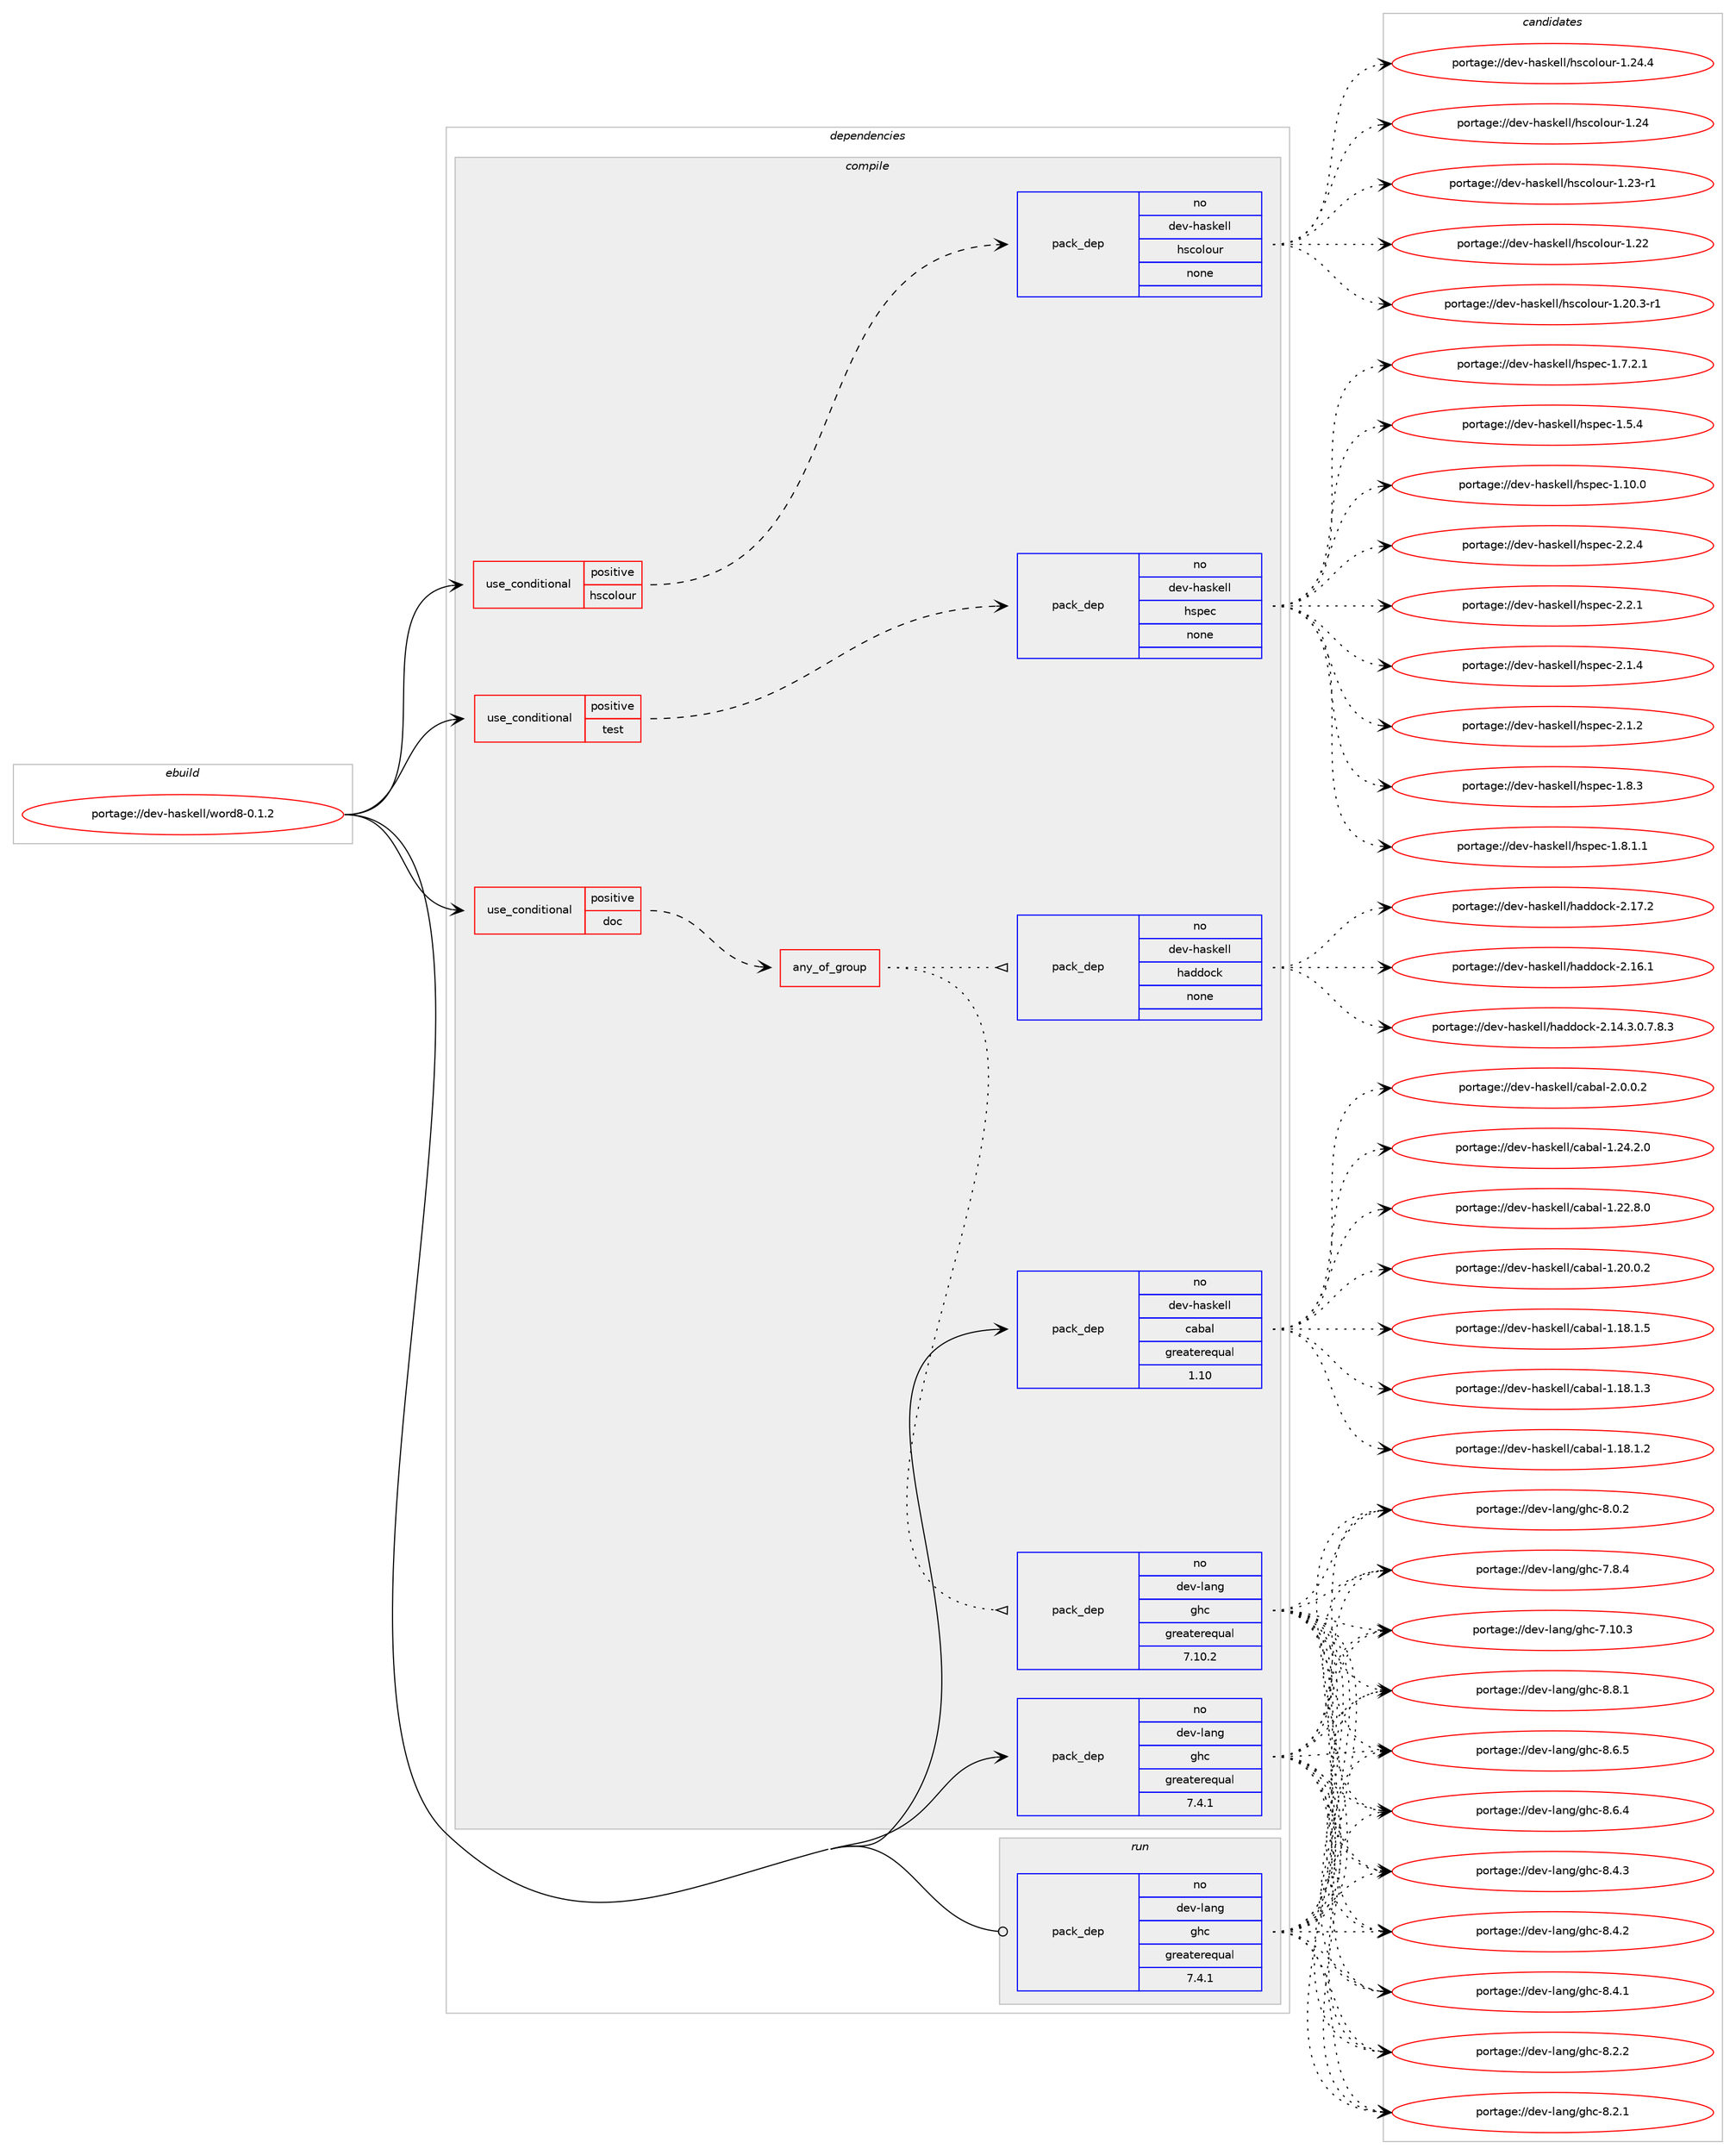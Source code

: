 digraph prolog {

# *************
# Graph options
# *************

newrank=true;
concentrate=true;
compound=true;
graph [rankdir=LR,fontname=Helvetica,fontsize=10,ranksep=1.5];#, ranksep=2.5, nodesep=0.2];
edge  [arrowhead=vee];
node  [fontname=Helvetica,fontsize=10];

# **********
# The ebuild
# **********

subgraph cluster_leftcol {
color=gray;
label=<<i>ebuild</i>>;
id [label="portage://dev-haskell/word8-0.1.2", color=red, width=4, href="../dev-haskell/word8-0.1.2.svg"];
}

# ****************
# The dependencies
# ****************

subgraph cluster_midcol {
color=gray;
label=<<i>dependencies</i>>;
subgraph cluster_compile {
fillcolor="#eeeeee";
style=filled;
label=<<i>compile</i>>;
subgraph cond131001 {
dependency538640 [label=<<TABLE BORDER="0" CELLBORDER="1" CELLSPACING="0" CELLPADDING="4"><TR><TD ROWSPAN="3" CELLPADDING="10">use_conditional</TD></TR><TR><TD>positive</TD></TR><TR><TD>doc</TD></TR></TABLE>>, shape=none, color=red];
subgraph any5478 {
dependency538641 [label=<<TABLE BORDER="0" CELLBORDER="1" CELLSPACING="0" CELLPADDING="4"><TR><TD CELLPADDING="10">any_of_group</TD></TR></TABLE>>, shape=none, color=red];subgraph pack401924 {
dependency538642 [label=<<TABLE BORDER="0" CELLBORDER="1" CELLSPACING="0" CELLPADDING="4" WIDTH="220"><TR><TD ROWSPAN="6" CELLPADDING="30">pack_dep</TD></TR><TR><TD WIDTH="110">no</TD></TR><TR><TD>dev-haskell</TD></TR><TR><TD>haddock</TD></TR><TR><TD>none</TD></TR><TR><TD></TD></TR></TABLE>>, shape=none, color=blue];
}
dependency538641:e -> dependency538642:w [weight=20,style="dotted",arrowhead="oinv"];
subgraph pack401925 {
dependency538643 [label=<<TABLE BORDER="0" CELLBORDER="1" CELLSPACING="0" CELLPADDING="4" WIDTH="220"><TR><TD ROWSPAN="6" CELLPADDING="30">pack_dep</TD></TR><TR><TD WIDTH="110">no</TD></TR><TR><TD>dev-lang</TD></TR><TR><TD>ghc</TD></TR><TR><TD>greaterequal</TD></TR><TR><TD>7.10.2</TD></TR></TABLE>>, shape=none, color=blue];
}
dependency538641:e -> dependency538643:w [weight=20,style="dotted",arrowhead="oinv"];
}
dependency538640:e -> dependency538641:w [weight=20,style="dashed",arrowhead="vee"];
}
id:e -> dependency538640:w [weight=20,style="solid",arrowhead="vee"];
subgraph cond131002 {
dependency538644 [label=<<TABLE BORDER="0" CELLBORDER="1" CELLSPACING="0" CELLPADDING="4"><TR><TD ROWSPAN="3" CELLPADDING="10">use_conditional</TD></TR><TR><TD>positive</TD></TR><TR><TD>hscolour</TD></TR></TABLE>>, shape=none, color=red];
subgraph pack401926 {
dependency538645 [label=<<TABLE BORDER="0" CELLBORDER="1" CELLSPACING="0" CELLPADDING="4" WIDTH="220"><TR><TD ROWSPAN="6" CELLPADDING="30">pack_dep</TD></TR><TR><TD WIDTH="110">no</TD></TR><TR><TD>dev-haskell</TD></TR><TR><TD>hscolour</TD></TR><TR><TD>none</TD></TR><TR><TD></TD></TR></TABLE>>, shape=none, color=blue];
}
dependency538644:e -> dependency538645:w [weight=20,style="dashed",arrowhead="vee"];
}
id:e -> dependency538644:w [weight=20,style="solid",arrowhead="vee"];
subgraph cond131003 {
dependency538646 [label=<<TABLE BORDER="0" CELLBORDER="1" CELLSPACING="0" CELLPADDING="4"><TR><TD ROWSPAN="3" CELLPADDING="10">use_conditional</TD></TR><TR><TD>positive</TD></TR><TR><TD>test</TD></TR></TABLE>>, shape=none, color=red];
subgraph pack401927 {
dependency538647 [label=<<TABLE BORDER="0" CELLBORDER="1" CELLSPACING="0" CELLPADDING="4" WIDTH="220"><TR><TD ROWSPAN="6" CELLPADDING="30">pack_dep</TD></TR><TR><TD WIDTH="110">no</TD></TR><TR><TD>dev-haskell</TD></TR><TR><TD>hspec</TD></TR><TR><TD>none</TD></TR><TR><TD></TD></TR></TABLE>>, shape=none, color=blue];
}
dependency538646:e -> dependency538647:w [weight=20,style="dashed",arrowhead="vee"];
}
id:e -> dependency538646:w [weight=20,style="solid",arrowhead="vee"];
subgraph pack401928 {
dependency538648 [label=<<TABLE BORDER="0" CELLBORDER="1" CELLSPACING="0" CELLPADDING="4" WIDTH="220"><TR><TD ROWSPAN="6" CELLPADDING="30">pack_dep</TD></TR><TR><TD WIDTH="110">no</TD></TR><TR><TD>dev-haskell</TD></TR><TR><TD>cabal</TD></TR><TR><TD>greaterequal</TD></TR><TR><TD>1.10</TD></TR></TABLE>>, shape=none, color=blue];
}
id:e -> dependency538648:w [weight=20,style="solid",arrowhead="vee"];
subgraph pack401929 {
dependency538649 [label=<<TABLE BORDER="0" CELLBORDER="1" CELLSPACING="0" CELLPADDING="4" WIDTH="220"><TR><TD ROWSPAN="6" CELLPADDING="30">pack_dep</TD></TR><TR><TD WIDTH="110">no</TD></TR><TR><TD>dev-lang</TD></TR><TR><TD>ghc</TD></TR><TR><TD>greaterequal</TD></TR><TR><TD>7.4.1</TD></TR></TABLE>>, shape=none, color=blue];
}
id:e -> dependency538649:w [weight=20,style="solid",arrowhead="vee"];
}
subgraph cluster_compileandrun {
fillcolor="#eeeeee";
style=filled;
label=<<i>compile and run</i>>;
}
subgraph cluster_run {
fillcolor="#eeeeee";
style=filled;
label=<<i>run</i>>;
subgraph pack401930 {
dependency538650 [label=<<TABLE BORDER="0" CELLBORDER="1" CELLSPACING="0" CELLPADDING="4" WIDTH="220"><TR><TD ROWSPAN="6" CELLPADDING="30">pack_dep</TD></TR><TR><TD WIDTH="110">no</TD></TR><TR><TD>dev-lang</TD></TR><TR><TD>ghc</TD></TR><TR><TD>greaterequal</TD></TR><TR><TD>7.4.1</TD></TR></TABLE>>, shape=none, color=blue];
}
id:e -> dependency538650:w [weight=20,style="solid",arrowhead="odot"];
}
}

# **************
# The candidates
# **************

subgraph cluster_choices {
rank=same;
color=gray;
label=<<i>candidates</i>>;

subgraph choice401924 {
color=black;
nodesep=1;
choice100101118451049711510710110810847104971001001119910745504649554650 [label="portage://dev-haskell/haddock-2.17.2", color=red, width=4,href="../dev-haskell/haddock-2.17.2.svg"];
choice100101118451049711510710110810847104971001001119910745504649544649 [label="portage://dev-haskell/haddock-2.16.1", color=red, width=4,href="../dev-haskell/haddock-2.16.1.svg"];
choice1001011184510497115107101108108471049710010011199107455046495246514648465546564651 [label="portage://dev-haskell/haddock-2.14.3.0.7.8.3", color=red, width=4,href="../dev-haskell/haddock-2.14.3.0.7.8.3.svg"];
dependency538642:e -> choice100101118451049711510710110810847104971001001119910745504649554650:w [style=dotted,weight="100"];
dependency538642:e -> choice100101118451049711510710110810847104971001001119910745504649544649:w [style=dotted,weight="100"];
dependency538642:e -> choice1001011184510497115107101108108471049710010011199107455046495246514648465546564651:w [style=dotted,weight="100"];
}
subgraph choice401925 {
color=black;
nodesep=1;
choice10010111845108971101034710310499455646564649 [label="portage://dev-lang/ghc-8.8.1", color=red, width=4,href="../dev-lang/ghc-8.8.1.svg"];
choice10010111845108971101034710310499455646544653 [label="portage://dev-lang/ghc-8.6.5", color=red, width=4,href="../dev-lang/ghc-8.6.5.svg"];
choice10010111845108971101034710310499455646544652 [label="portage://dev-lang/ghc-8.6.4", color=red, width=4,href="../dev-lang/ghc-8.6.4.svg"];
choice10010111845108971101034710310499455646524651 [label="portage://dev-lang/ghc-8.4.3", color=red, width=4,href="../dev-lang/ghc-8.4.3.svg"];
choice10010111845108971101034710310499455646524650 [label="portage://dev-lang/ghc-8.4.2", color=red, width=4,href="../dev-lang/ghc-8.4.2.svg"];
choice10010111845108971101034710310499455646524649 [label="portage://dev-lang/ghc-8.4.1", color=red, width=4,href="../dev-lang/ghc-8.4.1.svg"];
choice10010111845108971101034710310499455646504650 [label="portage://dev-lang/ghc-8.2.2", color=red, width=4,href="../dev-lang/ghc-8.2.2.svg"];
choice10010111845108971101034710310499455646504649 [label="portage://dev-lang/ghc-8.2.1", color=red, width=4,href="../dev-lang/ghc-8.2.1.svg"];
choice10010111845108971101034710310499455646484650 [label="portage://dev-lang/ghc-8.0.2", color=red, width=4,href="../dev-lang/ghc-8.0.2.svg"];
choice10010111845108971101034710310499455546564652 [label="portage://dev-lang/ghc-7.8.4", color=red, width=4,href="../dev-lang/ghc-7.8.4.svg"];
choice1001011184510897110103471031049945554649484651 [label="portage://dev-lang/ghc-7.10.3", color=red, width=4,href="../dev-lang/ghc-7.10.3.svg"];
dependency538643:e -> choice10010111845108971101034710310499455646564649:w [style=dotted,weight="100"];
dependency538643:e -> choice10010111845108971101034710310499455646544653:w [style=dotted,weight="100"];
dependency538643:e -> choice10010111845108971101034710310499455646544652:w [style=dotted,weight="100"];
dependency538643:e -> choice10010111845108971101034710310499455646524651:w [style=dotted,weight="100"];
dependency538643:e -> choice10010111845108971101034710310499455646524650:w [style=dotted,weight="100"];
dependency538643:e -> choice10010111845108971101034710310499455646524649:w [style=dotted,weight="100"];
dependency538643:e -> choice10010111845108971101034710310499455646504650:w [style=dotted,weight="100"];
dependency538643:e -> choice10010111845108971101034710310499455646504649:w [style=dotted,weight="100"];
dependency538643:e -> choice10010111845108971101034710310499455646484650:w [style=dotted,weight="100"];
dependency538643:e -> choice10010111845108971101034710310499455546564652:w [style=dotted,weight="100"];
dependency538643:e -> choice1001011184510897110103471031049945554649484651:w [style=dotted,weight="100"];
}
subgraph choice401926 {
color=black;
nodesep=1;
choice1001011184510497115107101108108471041159911110811111711445494650524652 [label="portage://dev-haskell/hscolour-1.24.4", color=red, width=4,href="../dev-haskell/hscolour-1.24.4.svg"];
choice100101118451049711510710110810847104115991111081111171144549465052 [label="portage://dev-haskell/hscolour-1.24", color=red, width=4,href="../dev-haskell/hscolour-1.24.svg"];
choice1001011184510497115107101108108471041159911110811111711445494650514511449 [label="portage://dev-haskell/hscolour-1.23-r1", color=red, width=4,href="../dev-haskell/hscolour-1.23-r1.svg"];
choice100101118451049711510710110810847104115991111081111171144549465050 [label="portage://dev-haskell/hscolour-1.22", color=red, width=4,href="../dev-haskell/hscolour-1.22.svg"];
choice10010111845104971151071011081084710411599111108111117114454946504846514511449 [label="portage://dev-haskell/hscolour-1.20.3-r1", color=red, width=4,href="../dev-haskell/hscolour-1.20.3-r1.svg"];
dependency538645:e -> choice1001011184510497115107101108108471041159911110811111711445494650524652:w [style=dotted,weight="100"];
dependency538645:e -> choice100101118451049711510710110810847104115991111081111171144549465052:w [style=dotted,weight="100"];
dependency538645:e -> choice1001011184510497115107101108108471041159911110811111711445494650514511449:w [style=dotted,weight="100"];
dependency538645:e -> choice100101118451049711510710110810847104115991111081111171144549465050:w [style=dotted,weight="100"];
dependency538645:e -> choice10010111845104971151071011081084710411599111108111117114454946504846514511449:w [style=dotted,weight="100"];
}
subgraph choice401927 {
color=black;
nodesep=1;
choice10010111845104971151071011081084710411511210199455046504652 [label="portage://dev-haskell/hspec-2.2.4", color=red, width=4,href="../dev-haskell/hspec-2.2.4.svg"];
choice10010111845104971151071011081084710411511210199455046504649 [label="portage://dev-haskell/hspec-2.2.1", color=red, width=4,href="../dev-haskell/hspec-2.2.1.svg"];
choice10010111845104971151071011081084710411511210199455046494652 [label="portage://dev-haskell/hspec-2.1.4", color=red, width=4,href="../dev-haskell/hspec-2.1.4.svg"];
choice10010111845104971151071011081084710411511210199455046494650 [label="portage://dev-haskell/hspec-2.1.2", color=red, width=4,href="../dev-haskell/hspec-2.1.2.svg"];
choice10010111845104971151071011081084710411511210199454946564651 [label="portage://dev-haskell/hspec-1.8.3", color=red, width=4,href="../dev-haskell/hspec-1.8.3.svg"];
choice100101118451049711510710110810847104115112101994549465646494649 [label="portage://dev-haskell/hspec-1.8.1.1", color=red, width=4,href="../dev-haskell/hspec-1.8.1.1.svg"];
choice100101118451049711510710110810847104115112101994549465546504649 [label="portage://dev-haskell/hspec-1.7.2.1", color=red, width=4,href="../dev-haskell/hspec-1.7.2.1.svg"];
choice10010111845104971151071011081084710411511210199454946534652 [label="portage://dev-haskell/hspec-1.5.4", color=red, width=4,href="../dev-haskell/hspec-1.5.4.svg"];
choice1001011184510497115107101108108471041151121019945494649484648 [label="portage://dev-haskell/hspec-1.10.0", color=red, width=4,href="../dev-haskell/hspec-1.10.0.svg"];
dependency538647:e -> choice10010111845104971151071011081084710411511210199455046504652:w [style=dotted,weight="100"];
dependency538647:e -> choice10010111845104971151071011081084710411511210199455046504649:w [style=dotted,weight="100"];
dependency538647:e -> choice10010111845104971151071011081084710411511210199455046494652:w [style=dotted,weight="100"];
dependency538647:e -> choice10010111845104971151071011081084710411511210199455046494650:w [style=dotted,weight="100"];
dependency538647:e -> choice10010111845104971151071011081084710411511210199454946564651:w [style=dotted,weight="100"];
dependency538647:e -> choice100101118451049711510710110810847104115112101994549465646494649:w [style=dotted,weight="100"];
dependency538647:e -> choice100101118451049711510710110810847104115112101994549465546504649:w [style=dotted,weight="100"];
dependency538647:e -> choice10010111845104971151071011081084710411511210199454946534652:w [style=dotted,weight="100"];
dependency538647:e -> choice1001011184510497115107101108108471041151121019945494649484648:w [style=dotted,weight="100"];
}
subgraph choice401928 {
color=black;
nodesep=1;
choice100101118451049711510710110810847999798971084550464846484650 [label="portage://dev-haskell/cabal-2.0.0.2", color=red, width=4,href="../dev-haskell/cabal-2.0.0.2.svg"];
choice10010111845104971151071011081084799979897108454946505246504648 [label="portage://dev-haskell/cabal-1.24.2.0", color=red, width=4,href="../dev-haskell/cabal-1.24.2.0.svg"];
choice10010111845104971151071011081084799979897108454946505046564648 [label="portage://dev-haskell/cabal-1.22.8.0", color=red, width=4,href="../dev-haskell/cabal-1.22.8.0.svg"];
choice10010111845104971151071011081084799979897108454946504846484650 [label="portage://dev-haskell/cabal-1.20.0.2", color=red, width=4,href="../dev-haskell/cabal-1.20.0.2.svg"];
choice10010111845104971151071011081084799979897108454946495646494653 [label="portage://dev-haskell/cabal-1.18.1.5", color=red, width=4,href="../dev-haskell/cabal-1.18.1.5.svg"];
choice10010111845104971151071011081084799979897108454946495646494651 [label="portage://dev-haskell/cabal-1.18.1.3", color=red, width=4,href="../dev-haskell/cabal-1.18.1.3.svg"];
choice10010111845104971151071011081084799979897108454946495646494650 [label="portage://dev-haskell/cabal-1.18.1.2", color=red, width=4,href="../dev-haskell/cabal-1.18.1.2.svg"];
dependency538648:e -> choice100101118451049711510710110810847999798971084550464846484650:w [style=dotted,weight="100"];
dependency538648:e -> choice10010111845104971151071011081084799979897108454946505246504648:w [style=dotted,weight="100"];
dependency538648:e -> choice10010111845104971151071011081084799979897108454946505046564648:w [style=dotted,weight="100"];
dependency538648:e -> choice10010111845104971151071011081084799979897108454946504846484650:w [style=dotted,weight="100"];
dependency538648:e -> choice10010111845104971151071011081084799979897108454946495646494653:w [style=dotted,weight="100"];
dependency538648:e -> choice10010111845104971151071011081084799979897108454946495646494651:w [style=dotted,weight="100"];
dependency538648:e -> choice10010111845104971151071011081084799979897108454946495646494650:w [style=dotted,weight="100"];
}
subgraph choice401929 {
color=black;
nodesep=1;
choice10010111845108971101034710310499455646564649 [label="portage://dev-lang/ghc-8.8.1", color=red, width=4,href="../dev-lang/ghc-8.8.1.svg"];
choice10010111845108971101034710310499455646544653 [label="portage://dev-lang/ghc-8.6.5", color=red, width=4,href="../dev-lang/ghc-8.6.5.svg"];
choice10010111845108971101034710310499455646544652 [label="portage://dev-lang/ghc-8.6.4", color=red, width=4,href="../dev-lang/ghc-8.6.4.svg"];
choice10010111845108971101034710310499455646524651 [label="portage://dev-lang/ghc-8.4.3", color=red, width=4,href="../dev-lang/ghc-8.4.3.svg"];
choice10010111845108971101034710310499455646524650 [label="portage://dev-lang/ghc-8.4.2", color=red, width=4,href="../dev-lang/ghc-8.4.2.svg"];
choice10010111845108971101034710310499455646524649 [label="portage://dev-lang/ghc-8.4.1", color=red, width=4,href="../dev-lang/ghc-8.4.1.svg"];
choice10010111845108971101034710310499455646504650 [label="portage://dev-lang/ghc-8.2.2", color=red, width=4,href="../dev-lang/ghc-8.2.2.svg"];
choice10010111845108971101034710310499455646504649 [label="portage://dev-lang/ghc-8.2.1", color=red, width=4,href="../dev-lang/ghc-8.2.1.svg"];
choice10010111845108971101034710310499455646484650 [label="portage://dev-lang/ghc-8.0.2", color=red, width=4,href="../dev-lang/ghc-8.0.2.svg"];
choice10010111845108971101034710310499455546564652 [label="portage://dev-lang/ghc-7.8.4", color=red, width=4,href="../dev-lang/ghc-7.8.4.svg"];
choice1001011184510897110103471031049945554649484651 [label="portage://dev-lang/ghc-7.10.3", color=red, width=4,href="../dev-lang/ghc-7.10.3.svg"];
dependency538649:e -> choice10010111845108971101034710310499455646564649:w [style=dotted,weight="100"];
dependency538649:e -> choice10010111845108971101034710310499455646544653:w [style=dotted,weight="100"];
dependency538649:e -> choice10010111845108971101034710310499455646544652:w [style=dotted,weight="100"];
dependency538649:e -> choice10010111845108971101034710310499455646524651:w [style=dotted,weight="100"];
dependency538649:e -> choice10010111845108971101034710310499455646524650:w [style=dotted,weight="100"];
dependency538649:e -> choice10010111845108971101034710310499455646524649:w [style=dotted,weight="100"];
dependency538649:e -> choice10010111845108971101034710310499455646504650:w [style=dotted,weight="100"];
dependency538649:e -> choice10010111845108971101034710310499455646504649:w [style=dotted,weight="100"];
dependency538649:e -> choice10010111845108971101034710310499455646484650:w [style=dotted,weight="100"];
dependency538649:e -> choice10010111845108971101034710310499455546564652:w [style=dotted,weight="100"];
dependency538649:e -> choice1001011184510897110103471031049945554649484651:w [style=dotted,weight="100"];
}
subgraph choice401930 {
color=black;
nodesep=1;
choice10010111845108971101034710310499455646564649 [label="portage://dev-lang/ghc-8.8.1", color=red, width=4,href="../dev-lang/ghc-8.8.1.svg"];
choice10010111845108971101034710310499455646544653 [label="portage://dev-lang/ghc-8.6.5", color=red, width=4,href="../dev-lang/ghc-8.6.5.svg"];
choice10010111845108971101034710310499455646544652 [label="portage://dev-lang/ghc-8.6.4", color=red, width=4,href="../dev-lang/ghc-8.6.4.svg"];
choice10010111845108971101034710310499455646524651 [label="portage://dev-lang/ghc-8.4.3", color=red, width=4,href="../dev-lang/ghc-8.4.3.svg"];
choice10010111845108971101034710310499455646524650 [label="portage://dev-lang/ghc-8.4.2", color=red, width=4,href="../dev-lang/ghc-8.4.2.svg"];
choice10010111845108971101034710310499455646524649 [label="portage://dev-lang/ghc-8.4.1", color=red, width=4,href="../dev-lang/ghc-8.4.1.svg"];
choice10010111845108971101034710310499455646504650 [label="portage://dev-lang/ghc-8.2.2", color=red, width=4,href="../dev-lang/ghc-8.2.2.svg"];
choice10010111845108971101034710310499455646504649 [label="portage://dev-lang/ghc-8.2.1", color=red, width=4,href="../dev-lang/ghc-8.2.1.svg"];
choice10010111845108971101034710310499455646484650 [label="portage://dev-lang/ghc-8.0.2", color=red, width=4,href="../dev-lang/ghc-8.0.2.svg"];
choice10010111845108971101034710310499455546564652 [label="portage://dev-lang/ghc-7.8.4", color=red, width=4,href="../dev-lang/ghc-7.8.4.svg"];
choice1001011184510897110103471031049945554649484651 [label="portage://dev-lang/ghc-7.10.3", color=red, width=4,href="../dev-lang/ghc-7.10.3.svg"];
dependency538650:e -> choice10010111845108971101034710310499455646564649:w [style=dotted,weight="100"];
dependency538650:e -> choice10010111845108971101034710310499455646544653:w [style=dotted,weight="100"];
dependency538650:e -> choice10010111845108971101034710310499455646544652:w [style=dotted,weight="100"];
dependency538650:e -> choice10010111845108971101034710310499455646524651:w [style=dotted,weight="100"];
dependency538650:e -> choice10010111845108971101034710310499455646524650:w [style=dotted,weight="100"];
dependency538650:e -> choice10010111845108971101034710310499455646524649:w [style=dotted,weight="100"];
dependency538650:e -> choice10010111845108971101034710310499455646504650:w [style=dotted,weight="100"];
dependency538650:e -> choice10010111845108971101034710310499455646504649:w [style=dotted,weight="100"];
dependency538650:e -> choice10010111845108971101034710310499455646484650:w [style=dotted,weight="100"];
dependency538650:e -> choice10010111845108971101034710310499455546564652:w [style=dotted,weight="100"];
dependency538650:e -> choice1001011184510897110103471031049945554649484651:w [style=dotted,weight="100"];
}
}

}
